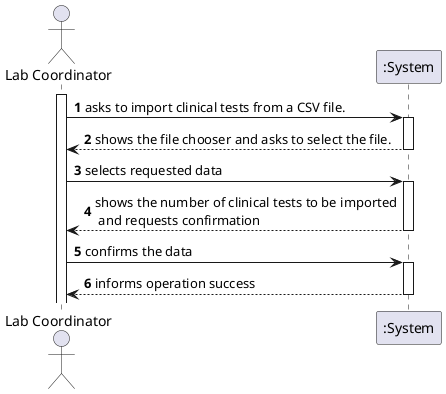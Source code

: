 @startuml

autonumber
actor "Lab Coordinator" as MLT

activate MLT
MLT -> ":System" :  asks to import clinical tests from a CSV file.
activate ":System"
":System" --> MLT : shows the file chooser and asks to select the file.
deactivate ":System"

MLT -> ":System" : selects requested data
activate ":System"
":System" --> MLT : shows the number of clinical tests to be imported\n and requests confirmation
deactivate ":System"
MLT -> ":System" : confirms the data
activate ":System"
":System" --> MLT : informs operation success
deactivate ":System"

@enduml